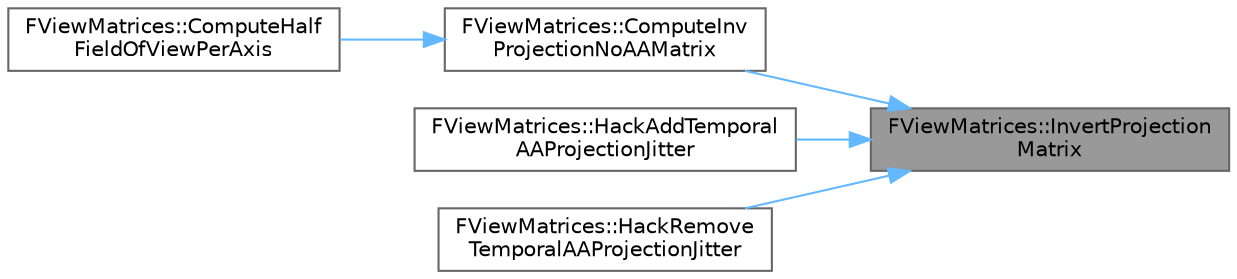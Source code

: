 digraph "FViewMatrices::InvertProjectionMatrix"
{
 // INTERACTIVE_SVG=YES
 // LATEX_PDF_SIZE
  bgcolor="transparent";
  edge [fontname=Helvetica,fontsize=10,labelfontname=Helvetica,labelfontsize=10];
  node [fontname=Helvetica,fontsize=10,shape=box,height=0.2,width=0.4];
  rankdir="RL";
  Node1 [id="Node000001",label="FViewMatrices::InvertProjection\lMatrix",height=0.2,width=0.4,color="gray40", fillcolor="grey60", style="filled", fontcolor="black",tooltip=" "];
  Node1 -> Node2 [id="edge1_Node000001_Node000002",dir="back",color="steelblue1",style="solid",tooltip=" "];
  Node2 [id="Node000002",label="FViewMatrices::ComputeInv\lProjectionNoAAMatrix",height=0.2,width=0.4,color="grey40", fillcolor="white", style="filled",URL="$d4/da9/structFViewMatrices.html#ae1aae7f706f48fc132906b5d366c4b41",tooltip=" "];
  Node2 -> Node3 [id="edge2_Node000002_Node000003",dir="back",color="steelblue1",style="solid",tooltip=" "];
  Node3 [id="Node000003",label="FViewMatrices::ComputeHalf\lFieldOfViewPerAxis",height=0.2,width=0.4,color="grey40", fillcolor="white", style="filled",URL="$d4/da9/structFViewMatrices.html#a2a03aa2fc458c6f5b85c68ba3c7cfa7d",tooltip=" "];
  Node1 -> Node4 [id="edge3_Node000001_Node000004",dir="back",color="steelblue1",style="solid",tooltip=" "];
  Node4 [id="Node000004",label="FViewMatrices::HackAddTemporal\lAAProjectionJitter",height=0.2,width=0.4,color="grey40", fillcolor="white", style="filled",URL="$d4/da9/structFViewMatrices.html#ad5c18a9ed51dadac60a7f96d859c5022",tooltip=" "];
  Node1 -> Node5 [id="edge4_Node000001_Node000005",dir="back",color="steelblue1",style="solid",tooltip=" "];
  Node5 [id="Node000005",label="FViewMatrices::HackRemove\lTemporalAAProjectionJitter",height=0.2,width=0.4,color="grey40", fillcolor="white", style="filled",URL="$d4/da9/structFViewMatrices.html#abb755fcda597f7a85821d0f5376bbd7b",tooltip=" "];
}
